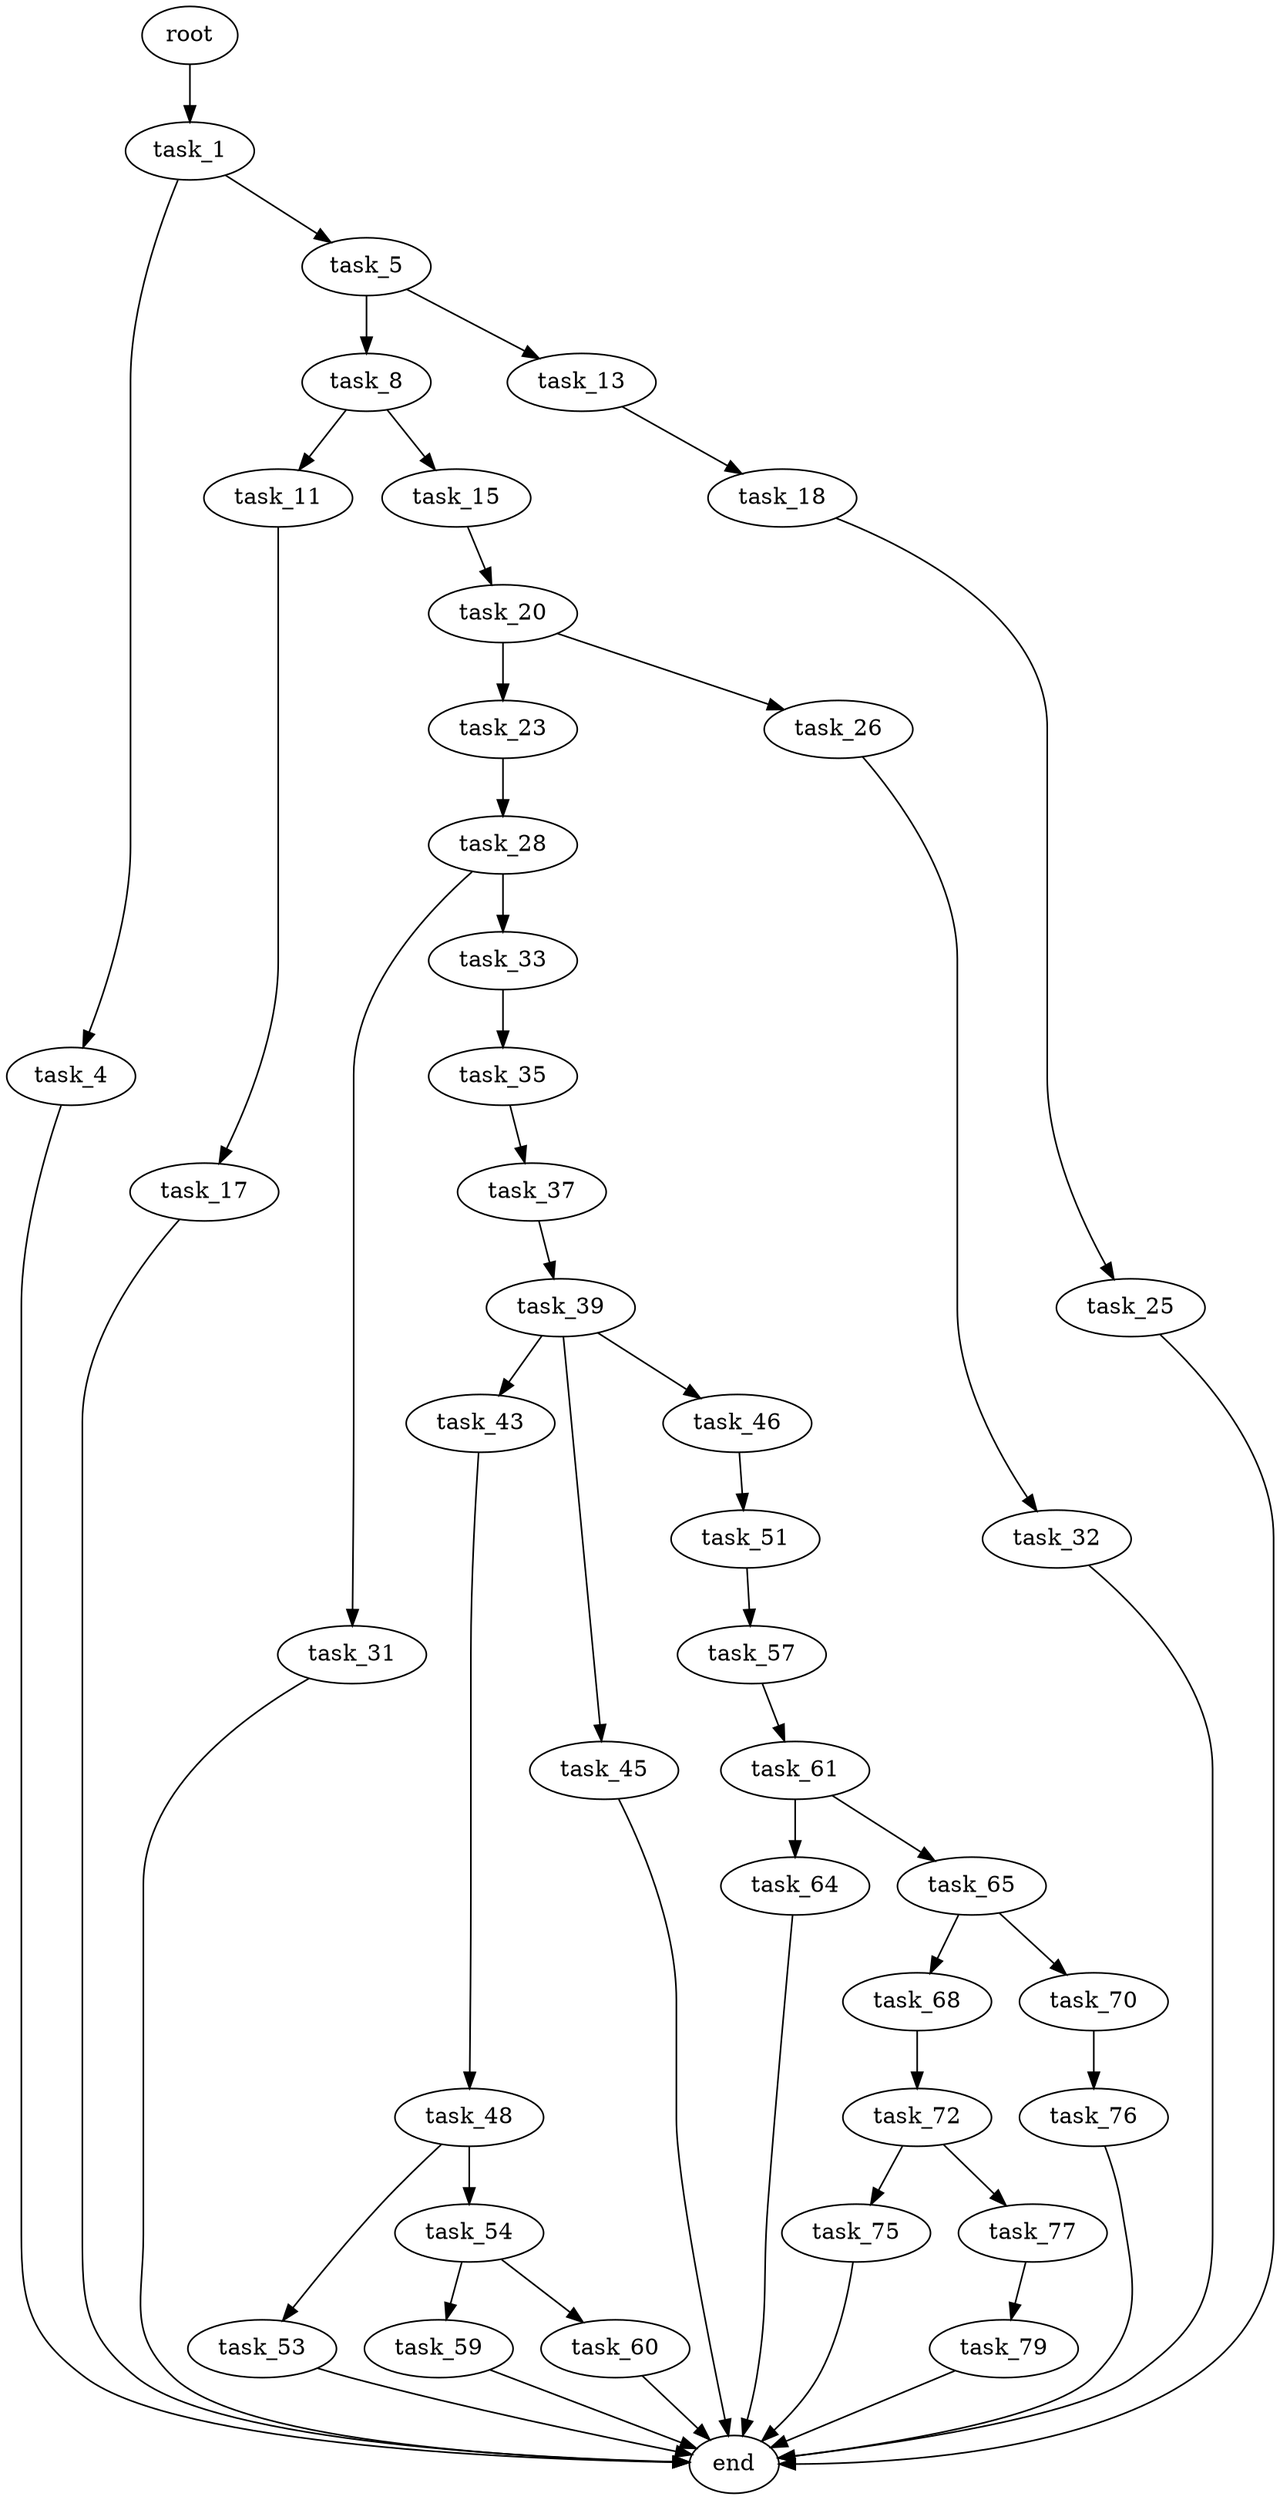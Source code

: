 digraph G {
  root [size="0.000000"];
  task_1 [size="290863836636.000000"];
  task_4 [size="350451161677.000000"];
  task_5 [size="28991029248.000000"];
  end [size="0.000000"];
  task_8 [size="429563769838.000000"];
  task_13 [size="368293445632.000000"];
  task_11 [size="1019603224.000000"];
  task_15 [size="3357898365.000000"];
  task_17 [size="3747763272.000000"];
  task_18 [size="1974890471.000000"];
  task_20 [size="782757789696.000000"];
  task_25 [size="18629375943.000000"];
  task_23 [size="8086186966.000000"];
  task_26 [size="11297934422.000000"];
  task_28 [size="7525925784.000000"];
  task_32 [size="18420365191.000000"];
  task_31 [size="368293445632.000000"];
  task_33 [size="236400840026.000000"];
  task_35 [size="35300124206.000000"];
  task_37 [size="782757789696.000000"];
  task_39 [size="8589934592.000000"];
  task_43 [size="28991029248.000000"];
  task_45 [size="782757789696.000000"];
  task_46 [size="18427150014.000000"];
  task_48 [size="3103882164.000000"];
  task_51 [size="782757789696.000000"];
  task_53 [size="231928233984.000000"];
  task_54 [size="18306212988.000000"];
  task_57 [size="8589934592.000000"];
  task_59 [size="134217728000.000000"];
  task_60 [size="109935757116.000000"];
  task_61 [size="136078671658.000000"];
  task_64 [size="3830804329.000000"];
  task_65 [size="221127911015.000000"];
  task_68 [size="562405587120.000000"];
  task_70 [size="51461700885.000000"];
  task_72 [size="549755813888.000000"];
  task_76 [size="93302120549.000000"];
  task_75 [size="24002136966.000000"];
  task_77 [size="549755813888.000000"];
  task_79 [size="573148267068.000000"];

  root -> task_1 [size="1.000000"];
  task_1 -> task_4 [size="301989888.000000"];
  task_1 -> task_5 [size="301989888.000000"];
  task_4 -> end [size="1.000000"];
  task_5 -> task_8 [size="75497472.000000"];
  task_5 -> task_13 [size="75497472.000000"];
  task_8 -> task_11 [size="301989888.000000"];
  task_8 -> task_15 [size="301989888.000000"];
  task_13 -> task_18 [size="411041792.000000"];
  task_11 -> task_17 [size="75497472.000000"];
  task_15 -> task_20 [size="75497472.000000"];
  task_17 -> end [size="1.000000"];
  task_18 -> task_25 [size="33554432.000000"];
  task_20 -> task_23 [size="679477248.000000"];
  task_20 -> task_26 [size="679477248.000000"];
  task_25 -> end [size="1.000000"];
  task_23 -> task_28 [size="134217728.000000"];
  task_26 -> task_32 [size="411041792.000000"];
  task_28 -> task_31 [size="209715200.000000"];
  task_28 -> task_33 [size="209715200.000000"];
  task_32 -> end [size="1.000000"];
  task_31 -> end [size="1.000000"];
  task_33 -> task_35 [size="209715200.000000"];
  task_35 -> task_37 [size="75497472.000000"];
  task_37 -> task_39 [size="679477248.000000"];
  task_39 -> task_43 [size="33554432.000000"];
  task_39 -> task_45 [size="33554432.000000"];
  task_39 -> task_46 [size="33554432.000000"];
  task_43 -> task_48 [size="75497472.000000"];
  task_45 -> end [size="1.000000"];
  task_46 -> task_51 [size="301989888.000000"];
  task_48 -> task_53 [size="209715200.000000"];
  task_48 -> task_54 [size="209715200.000000"];
  task_51 -> task_57 [size="679477248.000000"];
  task_53 -> end [size="1.000000"];
  task_54 -> task_59 [size="33554432.000000"];
  task_54 -> task_60 [size="33554432.000000"];
  task_57 -> task_61 [size="33554432.000000"];
  task_59 -> end [size="1.000000"];
  task_60 -> end [size="1.000000"];
  task_61 -> task_64 [size="301989888.000000"];
  task_61 -> task_65 [size="301989888.000000"];
  task_64 -> end [size="1.000000"];
  task_65 -> task_68 [size="411041792.000000"];
  task_65 -> task_70 [size="411041792.000000"];
  task_68 -> task_72 [size="536870912.000000"];
  task_70 -> task_76 [size="75497472.000000"];
  task_72 -> task_75 [size="536870912.000000"];
  task_72 -> task_77 [size="536870912.000000"];
  task_76 -> end [size="1.000000"];
  task_75 -> end [size="1.000000"];
  task_77 -> task_79 [size="536870912.000000"];
  task_79 -> end [size="1.000000"];
}

